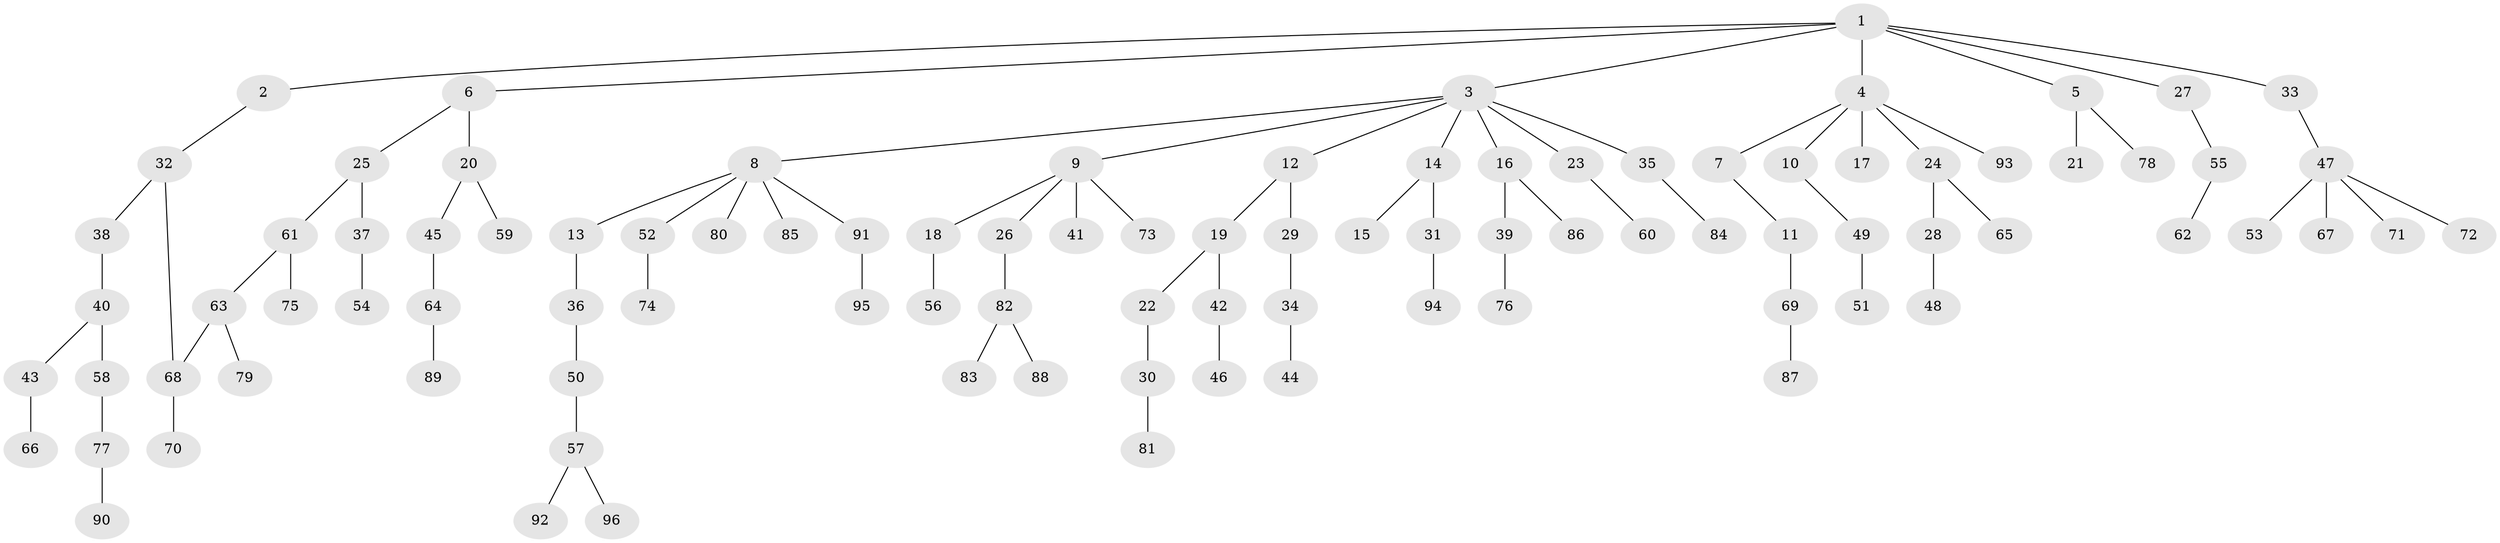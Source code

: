 // coarse degree distribution, {13: 0.015384615384615385, 2: 0.27692307692307694, 5: 0.03076923076923077, 3: 0.12307692307692308, 6: 0.015384615384615385, 4: 0.03076923076923077, 1: 0.5076923076923077}
// Generated by graph-tools (version 1.1) at 2025/23/03/03/25 07:23:35]
// undirected, 96 vertices, 96 edges
graph export_dot {
graph [start="1"]
  node [color=gray90,style=filled];
  1;
  2;
  3;
  4;
  5;
  6;
  7;
  8;
  9;
  10;
  11;
  12;
  13;
  14;
  15;
  16;
  17;
  18;
  19;
  20;
  21;
  22;
  23;
  24;
  25;
  26;
  27;
  28;
  29;
  30;
  31;
  32;
  33;
  34;
  35;
  36;
  37;
  38;
  39;
  40;
  41;
  42;
  43;
  44;
  45;
  46;
  47;
  48;
  49;
  50;
  51;
  52;
  53;
  54;
  55;
  56;
  57;
  58;
  59;
  60;
  61;
  62;
  63;
  64;
  65;
  66;
  67;
  68;
  69;
  70;
  71;
  72;
  73;
  74;
  75;
  76;
  77;
  78;
  79;
  80;
  81;
  82;
  83;
  84;
  85;
  86;
  87;
  88;
  89;
  90;
  91;
  92;
  93;
  94;
  95;
  96;
  1 -- 2;
  1 -- 3;
  1 -- 4;
  1 -- 5;
  1 -- 6;
  1 -- 27;
  1 -- 33;
  2 -- 32;
  3 -- 8;
  3 -- 9;
  3 -- 12;
  3 -- 14;
  3 -- 16;
  3 -- 23;
  3 -- 35;
  4 -- 7;
  4 -- 10;
  4 -- 17;
  4 -- 24;
  4 -- 93;
  5 -- 21;
  5 -- 78;
  6 -- 20;
  6 -- 25;
  7 -- 11;
  8 -- 13;
  8 -- 52;
  8 -- 80;
  8 -- 85;
  8 -- 91;
  9 -- 18;
  9 -- 26;
  9 -- 41;
  9 -- 73;
  10 -- 49;
  11 -- 69;
  12 -- 19;
  12 -- 29;
  13 -- 36;
  14 -- 15;
  14 -- 31;
  16 -- 39;
  16 -- 86;
  18 -- 56;
  19 -- 22;
  19 -- 42;
  20 -- 45;
  20 -- 59;
  22 -- 30;
  23 -- 60;
  24 -- 28;
  24 -- 65;
  25 -- 37;
  25 -- 61;
  26 -- 82;
  27 -- 55;
  28 -- 48;
  29 -- 34;
  30 -- 81;
  31 -- 94;
  32 -- 38;
  32 -- 68;
  33 -- 47;
  34 -- 44;
  35 -- 84;
  36 -- 50;
  37 -- 54;
  38 -- 40;
  39 -- 76;
  40 -- 43;
  40 -- 58;
  42 -- 46;
  43 -- 66;
  45 -- 64;
  47 -- 53;
  47 -- 67;
  47 -- 71;
  47 -- 72;
  49 -- 51;
  50 -- 57;
  52 -- 74;
  55 -- 62;
  57 -- 92;
  57 -- 96;
  58 -- 77;
  61 -- 63;
  61 -- 75;
  63 -- 79;
  63 -- 68;
  64 -- 89;
  68 -- 70;
  69 -- 87;
  77 -- 90;
  82 -- 83;
  82 -- 88;
  91 -- 95;
}
